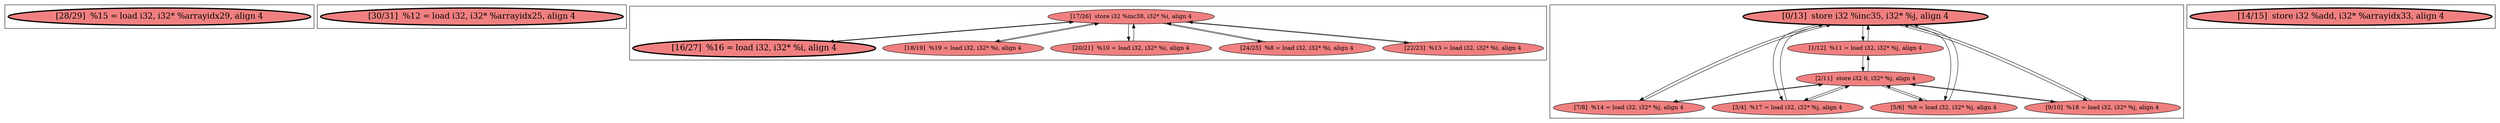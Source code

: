 
digraph G {





subgraph cluster4 {


node283 [penwidth=3.0,fontsize=20,fillcolor=lightcoral,label="[28/29]  %15 = load i32, i32* %arrayidx29, align 4",shape=ellipse,style=filled ]



}

subgraph cluster3 {


node282 [penwidth=3.0,fontsize=20,fillcolor=lightcoral,label="[30/31]  %12 = load i32, i32* %arrayidx25, align 4",shape=ellipse,style=filled ]



}

subgraph cluster2 {


node281 [fillcolor=lightcoral,label="[17/26]  store i32 %inc38, i32* %i, align 4",shape=ellipse,style=filled ]
node280 [penwidth=3.0,fontsize=20,fillcolor=lightcoral,label="[16/27]  %16 = load i32, i32* %i, align 4",shape=ellipse,style=filled ]
node279 [fillcolor=lightcoral,label="[18/19]  %19 = load i32, i32* %i, align 4",shape=ellipse,style=filled ]
node278 [fillcolor=lightcoral,label="[20/21]  %10 = load i32, i32* %i, align 4",shape=ellipse,style=filled ]
node276 [fillcolor=lightcoral,label="[24/25]  %8 = load i32, i32* %i, align 4",shape=ellipse,style=filled ]
node277 [fillcolor=lightcoral,label="[22/23]  %13 = load i32, i32* %i, align 4",shape=ellipse,style=filled ]

node280->node281 [ ]
node281->node280 [ ]
node278->node281 [ ]
node281->node276 [ ]
node277->node281 [ ]
node281->node277 [ ]
node276->node281 [ ]
node281->node279 [ ]
node279->node281 [ ]
node281->node278 [ ]


}

subgraph cluster0 {


node269 [penwidth=3.0,fontsize=20,fillcolor=lightcoral,label="[0/13]  store i32 %inc35, i32* %j, align 4",shape=ellipse,style=filled ]
node268 [fillcolor=lightcoral,label="[1/12]  %11 = load i32, i32* %j, align 4",shape=ellipse,style=filled ]
node273 [fillcolor=lightcoral,label="[7/8]  %14 = load i32, i32* %j, align 4",shape=ellipse,style=filled ]
node270 [fillcolor=lightcoral,label="[3/4]  %17 = load i32, i32* %j, align 4",shape=ellipse,style=filled ]
node271 [fillcolor=lightcoral,label="[5/6]  %9 = load i32, i32* %j, align 4",shape=ellipse,style=filled ]
node274 [fillcolor=lightcoral,label="[2/11]  store i32 0, i32* %j, align 4",shape=ellipse,style=filled ]
node272 [fillcolor=lightcoral,label="[9/10]  %18 = load i32, i32* %j, align 4",shape=ellipse,style=filled ]

node272->node274 [ ]
node274->node272 [ ]
node274->node273 [ ]
node270->node269 [ ]
node272->node269 [ ]
node269->node272 [ ]
node271->node269 [ ]
node268->node274 [ ]
node269->node273 [ ]
node273->node274 [ ]
node269->node271 [ ]
node269->node268 [ ]
node268->node269 [ ]
node269->node270 [ ]
node273->node269 [ ]
node274->node268 [ ]
node270->node274 [ ]
node274->node270 [ ]
node274->node271 [ ]
node271->node274 [ ]


}

subgraph cluster1 {


node275 [penwidth=3.0,fontsize=20,fillcolor=lightcoral,label="[14/15]  store i32 %add, i32* %arrayidx33, align 4",shape=ellipse,style=filled ]



}

}

